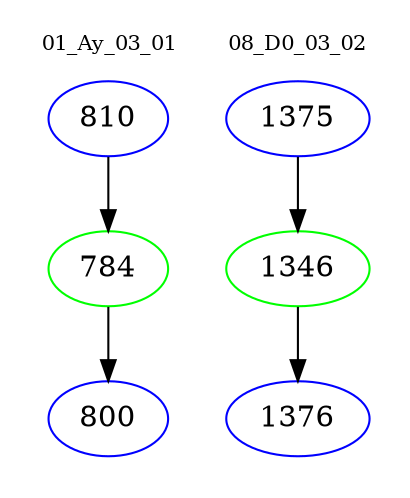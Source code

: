 digraph{
subgraph cluster_0 {
color = white
label = "01_Ay_03_01";
fontsize=10;
T0_810 [label="810", color="blue"]
T0_810 -> T0_784 [color="black"]
T0_784 [label="784", color="green"]
T0_784 -> T0_800 [color="black"]
T0_800 [label="800", color="blue"]
}
subgraph cluster_1 {
color = white
label = "08_D0_03_02";
fontsize=10;
T1_1375 [label="1375", color="blue"]
T1_1375 -> T1_1346 [color="black"]
T1_1346 [label="1346", color="green"]
T1_1346 -> T1_1376 [color="black"]
T1_1376 [label="1376", color="blue"]
}
}
